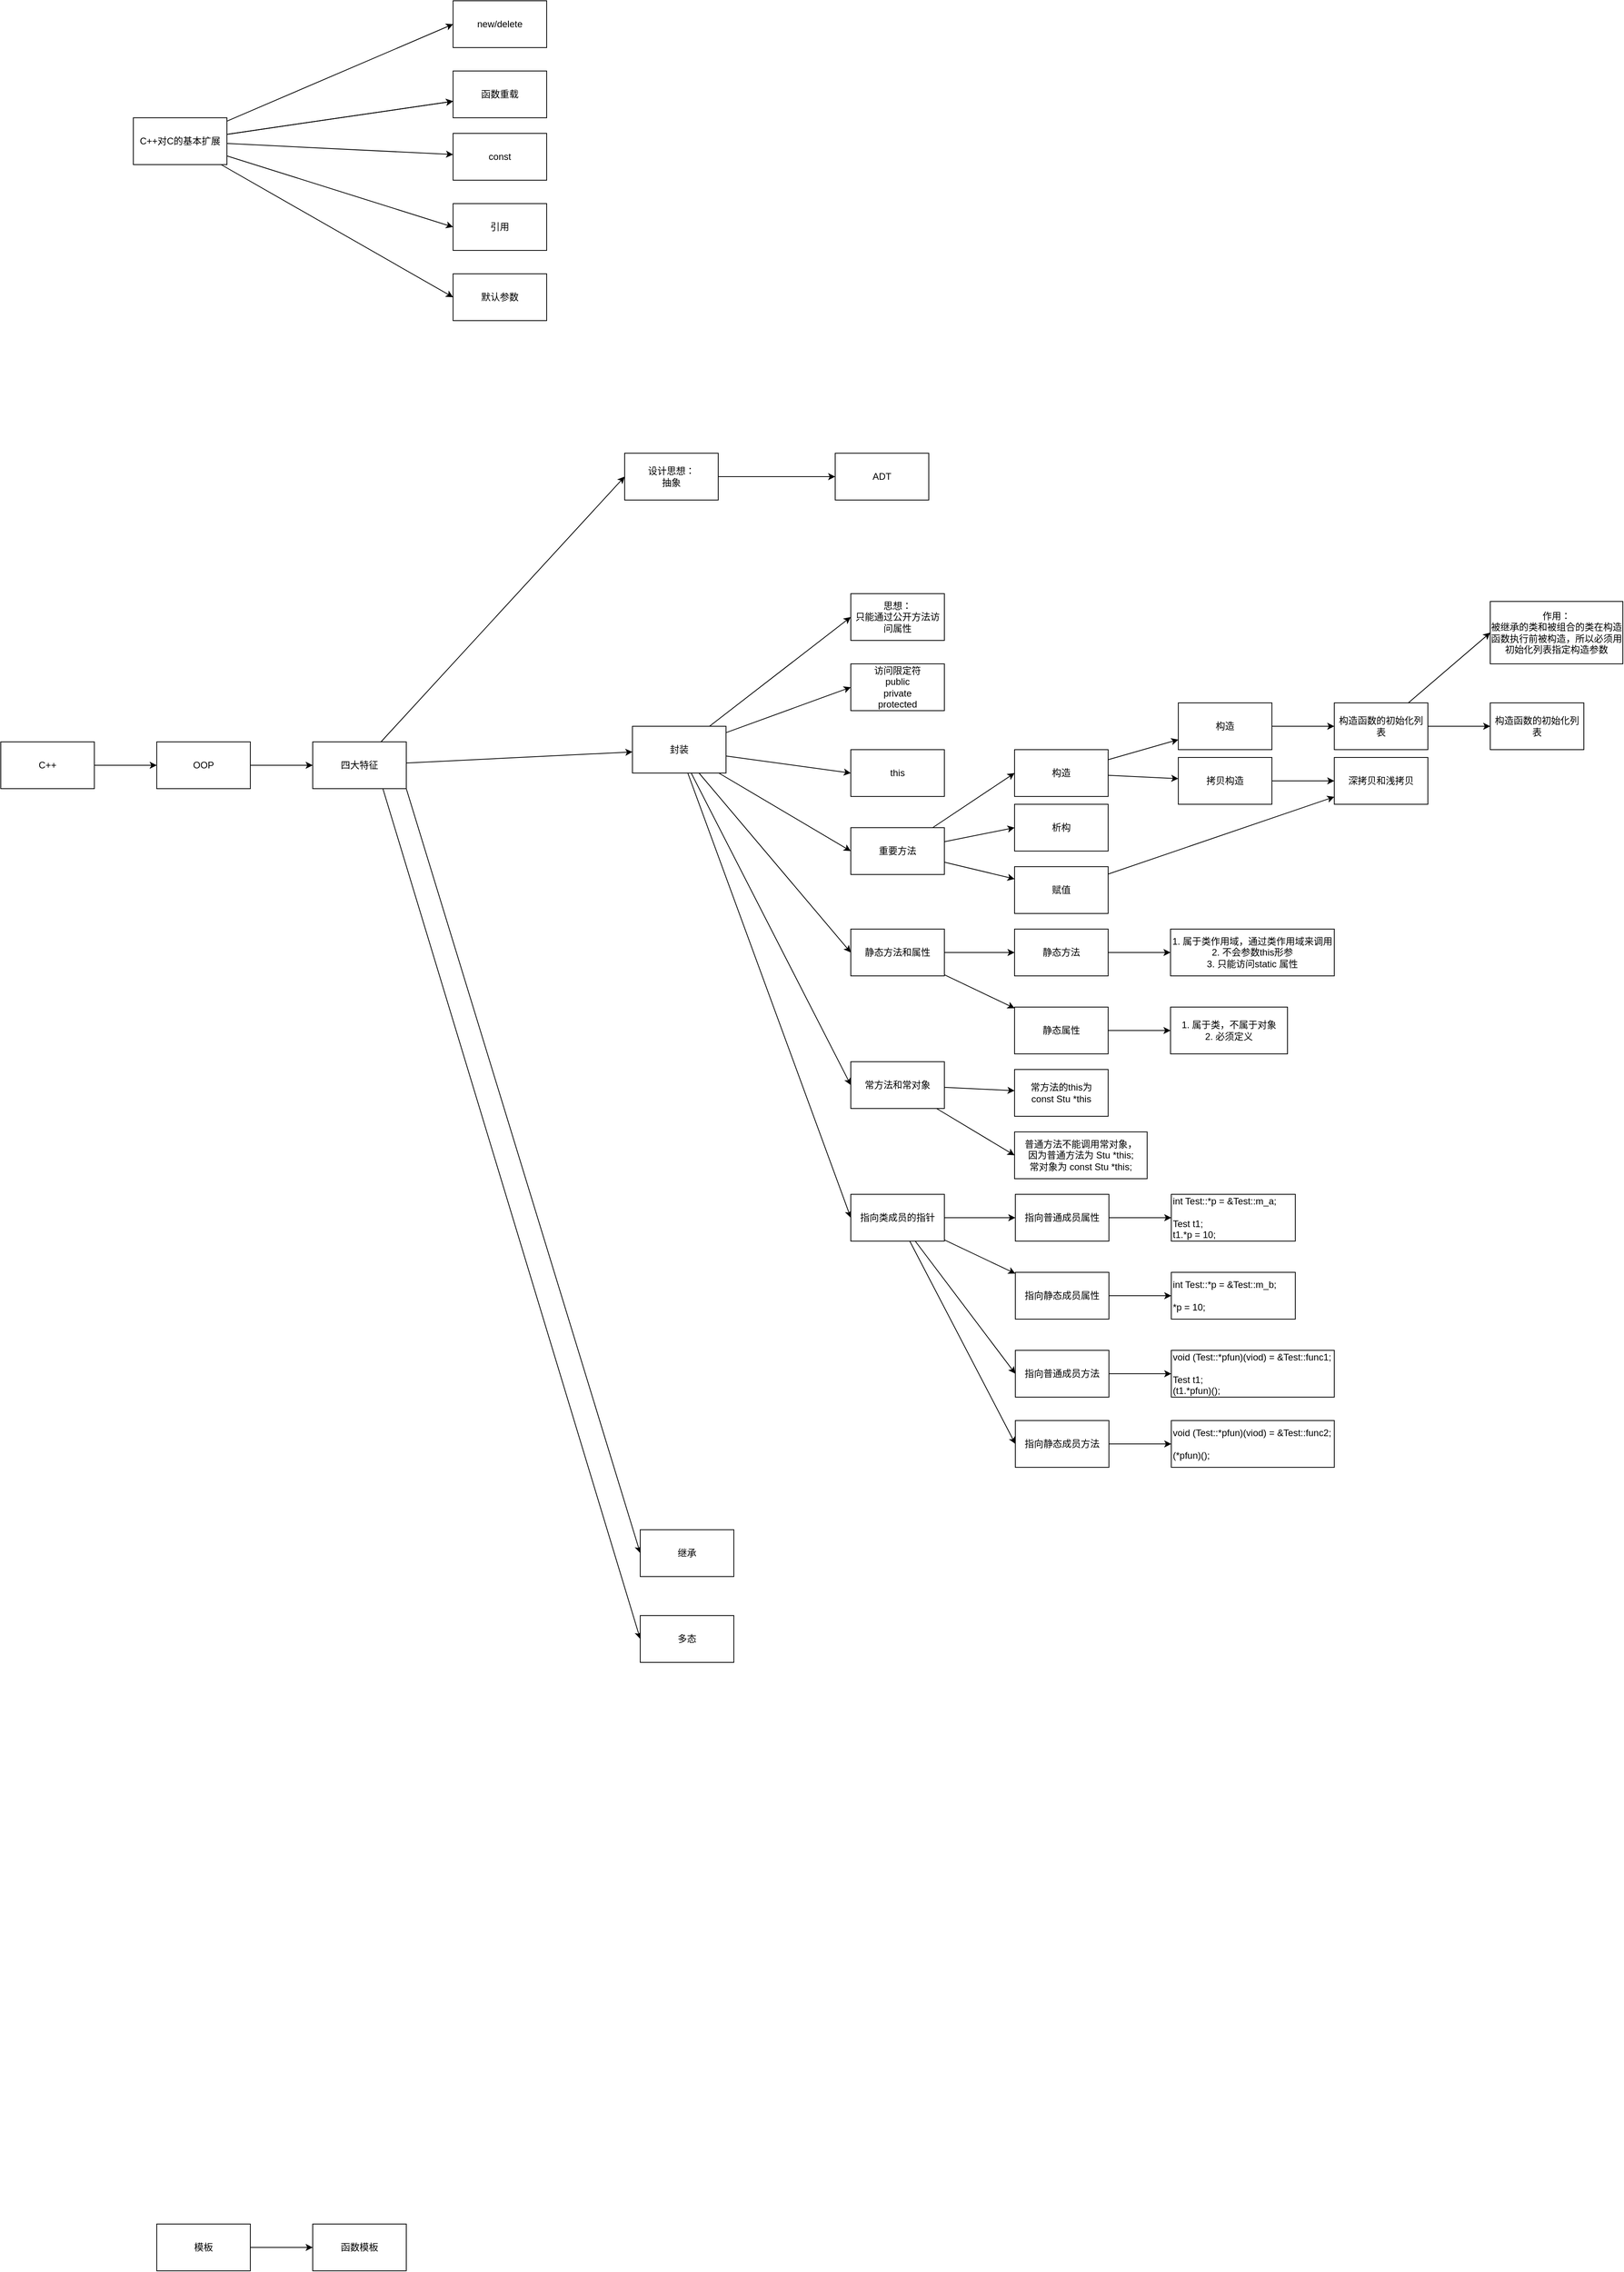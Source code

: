 <mxfile version="20.3.0" type="device"><diagram id="DjnPQWbM5K5IW1WvPu4P" name="第 1 页"><mxGraphModel dx="772" dy="1655" grid="1" gridSize="10" guides="1" tooltips="1" connect="1" arrows="1" fold="1" page="1" pageScale="1" pageWidth="827" pageHeight="1169" math="0" shadow="0"><root><mxCell id="0"/><mxCell id="1" parent="0"/><mxCell id="Xo86-TXt9yJY_8ii78-q-4" value="" style="rounded=0;orthogonalLoop=1;jettySize=auto;html=1;" edge="1" parent="1" source="Xo86-TXt9yJY_8ii78-q-1" target="Xo86-TXt9yJY_8ii78-q-3"><mxGeometry relative="1" as="geometry"/></mxCell><mxCell id="Xo86-TXt9yJY_8ii78-q-1" value="C++" style="rounded=0;whiteSpace=wrap;html=1;" vertex="1" parent="1"><mxGeometry x="80" y="280" width="120" height="60" as="geometry"/></mxCell><mxCell id="Xo86-TXt9yJY_8ii78-q-6" value="" style="rounded=0;orthogonalLoop=1;jettySize=auto;html=1;" edge="1" parent="1" source="Xo86-TXt9yJY_8ii78-q-3" target="Xo86-TXt9yJY_8ii78-q-5"><mxGeometry relative="1" as="geometry"/></mxCell><mxCell id="Xo86-TXt9yJY_8ii78-q-3" value="OOP" style="rounded=0;whiteSpace=wrap;html=1;" vertex="1" parent="1"><mxGeometry x="280" y="280" width="120" height="60" as="geometry"/></mxCell><mxCell id="Xo86-TXt9yJY_8ii78-q-8" value="" style="rounded=0;orthogonalLoop=1;jettySize=auto;html=1;entryX=0;entryY=0.5;entryDx=0;entryDy=0;" edge="1" parent="1" source="Xo86-TXt9yJY_8ii78-q-5" target="Xo86-TXt9yJY_8ii78-q-7"><mxGeometry relative="1" as="geometry"/></mxCell><mxCell id="Xo86-TXt9yJY_8ii78-q-12" value="" style="rounded=0;orthogonalLoop=1;jettySize=auto;html=1;" edge="1" parent="1" source="Xo86-TXt9yJY_8ii78-q-5" target="Xo86-TXt9yJY_8ii78-q-11"><mxGeometry relative="1" as="geometry"/></mxCell><mxCell id="Xo86-TXt9yJY_8ii78-q-14" value="" style="rounded=0;orthogonalLoop=1;jettySize=auto;html=1;entryX=0;entryY=0.5;entryDx=0;entryDy=0;exitX=1;exitY=1;exitDx=0;exitDy=0;" edge="1" parent="1" source="Xo86-TXt9yJY_8ii78-q-5" target="Xo86-TXt9yJY_8ii78-q-13"><mxGeometry relative="1" as="geometry"/></mxCell><mxCell id="Xo86-TXt9yJY_8ii78-q-16" value="" style="rounded=0;orthogonalLoop=1;jettySize=auto;html=1;entryX=0;entryY=0.5;entryDx=0;entryDy=0;exitX=0.75;exitY=1;exitDx=0;exitDy=0;" edge="1" parent="1" source="Xo86-TXt9yJY_8ii78-q-5" target="Xo86-TXt9yJY_8ii78-q-15"><mxGeometry relative="1" as="geometry"/></mxCell><mxCell id="Xo86-TXt9yJY_8ii78-q-5" value="四大特征" style="rounded=0;whiteSpace=wrap;html=1;" vertex="1" parent="1"><mxGeometry x="480" y="280" width="120" height="60" as="geometry"/></mxCell><mxCell id="Xo86-TXt9yJY_8ii78-q-18" value="" style="edgeStyle=none;rounded=0;orthogonalLoop=1;jettySize=auto;html=1;" edge="1" parent="1" source="Xo86-TXt9yJY_8ii78-q-7" target="Xo86-TXt9yJY_8ii78-q-17"><mxGeometry relative="1" as="geometry"/></mxCell><mxCell id="Xo86-TXt9yJY_8ii78-q-7" value="设计思想：&lt;br&gt;抽象" style="rounded=0;whiteSpace=wrap;html=1;" vertex="1" parent="1"><mxGeometry x="880" y="-90" width="120" height="60" as="geometry"/></mxCell><mxCell id="Xo86-TXt9yJY_8ii78-q-20" value="" style="edgeStyle=none;rounded=0;orthogonalLoop=1;jettySize=auto;html=1;entryX=0;entryY=0.5;entryDx=0;entryDy=0;" edge="1" parent="1" source="Xo86-TXt9yJY_8ii78-q-11" target="Xo86-TXt9yJY_8ii78-q-19"><mxGeometry relative="1" as="geometry"/></mxCell><mxCell id="Xo86-TXt9yJY_8ii78-q-81" style="edgeStyle=none;rounded=0;orthogonalLoop=1;jettySize=auto;html=1;entryX=0;entryY=0.5;entryDx=0;entryDy=0;" edge="1" parent="1" source="Xo86-TXt9yJY_8ii78-q-11" target="Xo86-TXt9yJY_8ii78-q-21"><mxGeometry relative="1" as="geometry"/></mxCell><mxCell id="Xo86-TXt9yJY_8ii78-q-82" style="edgeStyle=none;rounded=0;orthogonalLoop=1;jettySize=auto;html=1;entryX=0;entryY=0.5;entryDx=0;entryDy=0;" edge="1" parent="1" source="Xo86-TXt9yJY_8ii78-q-11" target="Xo86-TXt9yJY_8ii78-q-24"><mxGeometry relative="1" as="geometry"/></mxCell><mxCell id="Xo86-TXt9yJY_8ii78-q-83" style="edgeStyle=none;rounded=0;orthogonalLoop=1;jettySize=auto;html=1;entryX=0;entryY=0.5;entryDx=0;entryDy=0;" edge="1" parent="1" source="Xo86-TXt9yJY_8ii78-q-11" target="Xo86-TXt9yJY_8ii78-q-26"><mxGeometry relative="1" as="geometry"/></mxCell><mxCell id="Xo86-TXt9yJY_8ii78-q-84" style="edgeStyle=none;rounded=0;orthogonalLoop=1;jettySize=auto;html=1;entryX=0;entryY=0.5;entryDx=0;entryDy=0;" edge="1" parent="1" source="Xo86-TXt9yJY_8ii78-q-11" target="Xo86-TXt9yJY_8ii78-q-60"><mxGeometry relative="1" as="geometry"/></mxCell><mxCell id="Xo86-TXt9yJY_8ii78-q-85" style="edgeStyle=none;rounded=0;orthogonalLoop=1;jettySize=auto;html=1;entryX=0;entryY=0.5;entryDx=0;entryDy=0;" edge="1" parent="1" source="Xo86-TXt9yJY_8ii78-q-11" target="Xo86-TXt9yJY_8ii78-q-71"><mxGeometry relative="1" as="geometry"/></mxCell><mxCell id="Xo86-TXt9yJY_8ii78-q-87" value="" style="edgeStyle=none;rounded=0;orthogonalLoop=1;jettySize=auto;html=1;entryX=0;entryY=0.5;entryDx=0;entryDy=0;" edge="1" parent="1" source="Xo86-TXt9yJY_8ii78-q-11" target="Xo86-TXt9yJY_8ii78-q-86"><mxGeometry relative="1" as="geometry"/></mxCell><mxCell id="Xo86-TXt9yJY_8ii78-q-11" value="封装" style="rounded=0;whiteSpace=wrap;html=1;" vertex="1" parent="1"><mxGeometry x="890" y="260" width="120" height="60" as="geometry"/></mxCell><mxCell id="Xo86-TXt9yJY_8ii78-q-13" value="继承" style="rounded=0;whiteSpace=wrap;html=1;" vertex="1" parent="1"><mxGeometry x="900" y="1290" width="120" height="60" as="geometry"/></mxCell><mxCell id="Xo86-TXt9yJY_8ii78-q-15" value="多态" style="rounded=0;whiteSpace=wrap;html=1;" vertex="1" parent="1"><mxGeometry x="900" y="1400" width="120" height="60" as="geometry"/></mxCell><mxCell id="Xo86-TXt9yJY_8ii78-q-17" value="ADT" style="rounded=0;whiteSpace=wrap;html=1;" vertex="1" parent="1"><mxGeometry x="1150" y="-90" width="120" height="60" as="geometry"/></mxCell><mxCell id="Xo86-TXt9yJY_8ii78-q-19" value="思想：&lt;br&gt;只能通过公开方法访问属性" style="rounded=0;whiteSpace=wrap;html=1;" vertex="1" parent="1"><mxGeometry x="1170" y="90" width="120" height="60" as="geometry"/></mxCell><mxCell id="Xo86-TXt9yJY_8ii78-q-21" value="访问限定符&lt;br&gt;public&lt;br&gt;private&lt;br&gt;protected" style="rounded=0;whiteSpace=wrap;html=1;" vertex="1" parent="1"><mxGeometry x="1170" y="180" width="120" height="60" as="geometry"/></mxCell><mxCell id="Xo86-TXt9yJY_8ii78-q-24" value="this" style="rounded=0;whiteSpace=wrap;html=1;" vertex="1" parent="1"><mxGeometry x="1170" y="290" width="120" height="60" as="geometry"/></mxCell><mxCell id="Xo86-TXt9yJY_8ii78-q-29" value="" style="edgeStyle=none;rounded=0;orthogonalLoop=1;jettySize=auto;html=1;entryX=0;entryY=0.5;entryDx=0;entryDy=0;" edge="1" parent="1" source="Xo86-TXt9yJY_8ii78-q-26" target="Xo86-TXt9yJY_8ii78-q-28"><mxGeometry relative="1" as="geometry"/></mxCell><mxCell id="Xo86-TXt9yJY_8ii78-q-31" value="" style="edgeStyle=none;rounded=0;orthogonalLoop=1;jettySize=auto;html=1;entryX=0;entryY=0.5;entryDx=0;entryDy=0;" edge="1" parent="1" source="Xo86-TXt9yJY_8ii78-q-26" target="Xo86-TXt9yJY_8ii78-q-30"><mxGeometry relative="1" as="geometry"/></mxCell><mxCell id="Xo86-TXt9yJY_8ii78-q-39" value="" style="edgeStyle=none;rounded=0;orthogonalLoop=1;jettySize=auto;html=1;" edge="1" parent="1" source="Xo86-TXt9yJY_8ii78-q-26" target="Xo86-TXt9yJY_8ii78-q-38"><mxGeometry relative="1" as="geometry"/></mxCell><mxCell id="Xo86-TXt9yJY_8ii78-q-26" value="重要方法" style="rounded=0;whiteSpace=wrap;html=1;" vertex="1" parent="1"><mxGeometry x="1170" y="390" width="120" height="60" as="geometry"/></mxCell><mxCell id="Xo86-TXt9yJY_8ii78-q-33" value="" style="edgeStyle=none;rounded=0;orthogonalLoop=1;jettySize=auto;html=1;" edge="1" parent="1" source="Xo86-TXt9yJY_8ii78-q-28" target="Xo86-TXt9yJY_8ii78-q-32"><mxGeometry relative="1" as="geometry"/></mxCell><mxCell id="Xo86-TXt9yJY_8ii78-q-35" value="" style="edgeStyle=none;rounded=0;orthogonalLoop=1;jettySize=auto;html=1;" edge="1" parent="1" source="Xo86-TXt9yJY_8ii78-q-28" target="Xo86-TXt9yJY_8ii78-q-34"><mxGeometry relative="1" as="geometry"/></mxCell><mxCell id="Xo86-TXt9yJY_8ii78-q-28" value="构造" style="rounded=0;whiteSpace=wrap;html=1;" vertex="1" parent="1"><mxGeometry x="1380" y="290" width="120" height="60" as="geometry"/></mxCell><mxCell id="Xo86-TXt9yJY_8ii78-q-30" value="析构" style="rounded=0;whiteSpace=wrap;html=1;" vertex="1" parent="1"><mxGeometry x="1380" y="360" width="120" height="60" as="geometry"/></mxCell><mxCell id="Xo86-TXt9yJY_8ii78-q-55" value="" style="edgeStyle=none;rounded=0;orthogonalLoop=1;jettySize=auto;html=1;" edge="1" parent="1" source="Xo86-TXt9yJY_8ii78-q-32" target="Xo86-TXt9yJY_8ii78-q-54"><mxGeometry relative="1" as="geometry"/></mxCell><mxCell id="Xo86-TXt9yJY_8ii78-q-32" value="构造" style="rounded=0;whiteSpace=wrap;html=1;" vertex="1" parent="1"><mxGeometry x="1590" y="230" width="120" height="60" as="geometry"/></mxCell><mxCell id="Xo86-TXt9yJY_8ii78-q-37" value="" style="edgeStyle=none;rounded=0;orthogonalLoop=1;jettySize=auto;html=1;" edge="1" parent="1" source="Xo86-TXt9yJY_8ii78-q-34" target="Xo86-TXt9yJY_8ii78-q-36"><mxGeometry relative="1" as="geometry"/></mxCell><mxCell id="Xo86-TXt9yJY_8ii78-q-34" value="拷贝构造" style="rounded=0;whiteSpace=wrap;html=1;" vertex="1" parent="1"><mxGeometry x="1590" y="300" width="120" height="60" as="geometry"/></mxCell><mxCell id="Xo86-TXt9yJY_8ii78-q-36" value="深拷贝和浅拷贝" style="rounded=0;whiteSpace=wrap;html=1;" vertex="1" parent="1"><mxGeometry x="1790" y="300" width="120" height="60" as="geometry"/></mxCell><mxCell id="Xo86-TXt9yJY_8ii78-q-40" style="edgeStyle=none;rounded=0;orthogonalLoop=1;jettySize=auto;html=1;" edge="1" parent="1" source="Xo86-TXt9yJY_8ii78-q-38" target="Xo86-TXt9yJY_8ii78-q-36"><mxGeometry relative="1" as="geometry"/></mxCell><mxCell id="Xo86-TXt9yJY_8ii78-q-38" value="赋值" style="rounded=0;whiteSpace=wrap;html=1;" vertex="1" parent="1"><mxGeometry x="1380" y="440" width="120" height="60" as="geometry"/></mxCell><mxCell id="Xo86-TXt9yJY_8ii78-q-43" value="" style="edgeStyle=none;rounded=0;orthogonalLoop=1;jettySize=auto;html=1;entryX=0;entryY=0.5;entryDx=0;entryDy=0;" edge="1" parent="1" source="Xo86-TXt9yJY_8ii78-q-41" target="Xo86-TXt9yJY_8ii78-q-42"><mxGeometry relative="1" as="geometry"/></mxCell><mxCell id="Xo86-TXt9yJY_8ii78-q-45" value="" style="edgeStyle=none;rounded=0;orthogonalLoop=1;jettySize=auto;html=1;" edge="1" parent="1" source="Xo86-TXt9yJY_8ii78-q-41" target="Xo86-TXt9yJY_8ii78-q-44"><mxGeometry relative="1" as="geometry"/></mxCell><mxCell id="Xo86-TXt9yJY_8ii78-q-46" value="" style="edgeStyle=none;rounded=0;orthogonalLoop=1;jettySize=auto;html=1;" edge="1" parent="1" source="Xo86-TXt9yJY_8ii78-q-41" target="Xo86-TXt9yJY_8ii78-q-44"><mxGeometry relative="1" as="geometry"/></mxCell><mxCell id="Xo86-TXt9yJY_8ii78-q-48" value="" style="edgeStyle=none;rounded=0;orthogonalLoop=1;jettySize=auto;html=1;" edge="1" parent="1" source="Xo86-TXt9yJY_8ii78-q-41" target="Xo86-TXt9yJY_8ii78-q-47"><mxGeometry relative="1" as="geometry"/></mxCell><mxCell id="Xo86-TXt9yJY_8ii78-q-50" value="" style="edgeStyle=none;rounded=0;orthogonalLoop=1;jettySize=auto;html=1;entryX=0;entryY=0.5;entryDx=0;entryDy=0;" edge="1" parent="1" source="Xo86-TXt9yJY_8ii78-q-41" target="Xo86-TXt9yJY_8ii78-q-49"><mxGeometry relative="1" as="geometry"/></mxCell><mxCell id="Xo86-TXt9yJY_8ii78-q-52" value="" style="edgeStyle=none;rounded=0;orthogonalLoop=1;jettySize=auto;html=1;entryX=0;entryY=0.5;entryDx=0;entryDy=0;" edge="1" parent="1" source="Xo86-TXt9yJY_8ii78-q-41" target="Xo86-TXt9yJY_8ii78-q-51"><mxGeometry relative="1" as="geometry"/></mxCell><mxCell id="Xo86-TXt9yJY_8ii78-q-41" value="C++对C的基本扩展" style="rounded=0;whiteSpace=wrap;html=1;" vertex="1" parent="1"><mxGeometry x="250" y="-520" width="120" height="60" as="geometry"/></mxCell><mxCell id="Xo86-TXt9yJY_8ii78-q-42" value="new/delete" style="rounded=0;whiteSpace=wrap;html=1;" vertex="1" parent="1"><mxGeometry x="660" y="-670" width="120" height="60" as="geometry"/></mxCell><mxCell id="Xo86-TXt9yJY_8ii78-q-44" value="函数重载" style="rounded=0;whiteSpace=wrap;html=1;" vertex="1" parent="1"><mxGeometry x="660" y="-580" width="120" height="60" as="geometry"/></mxCell><mxCell id="Xo86-TXt9yJY_8ii78-q-47" value="const" style="rounded=0;whiteSpace=wrap;html=1;" vertex="1" parent="1"><mxGeometry x="660" y="-500" width="120" height="60" as="geometry"/></mxCell><mxCell id="Xo86-TXt9yJY_8ii78-q-49" value="引用" style="rounded=0;whiteSpace=wrap;html=1;" vertex="1" parent="1"><mxGeometry x="660" y="-410" width="120" height="60" as="geometry"/></mxCell><mxCell id="Xo86-TXt9yJY_8ii78-q-51" value="默认参数" style="rounded=0;whiteSpace=wrap;html=1;" vertex="1" parent="1"><mxGeometry x="660" y="-320" width="120" height="60" as="geometry"/></mxCell><mxCell id="Xo86-TXt9yJY_8ii78-q-57" value="" style="edgeStyle=none;rounded=0;orthogonalLoop=1;jettySize=auto;html=1;entryX=0;entryY=0.5;entryDx=0;entryDy=0;" edge="1" parent="1" source="Xo86-TXt9yJY_8ii78-q-54" target="Xo86-TXt9yJY_8ii78-q-56"><mxGeometry relative="1" as="geometry"/></mxCell><mxCell id="Xo86-TXt9yJY_8ii78-q-59" value="" style="edgeStyle=none;rounded=0;orthogonalLoop=1;jettySize=auto;html=1;" edge="1" parent="1" source="Xo86-TXt9yJY_8ii78-q-54" target="Xo86-TXt9yJY_8ii78-q-58"><mxGeometry relative="1" as="geometry"/></mxCell><mxCell id="Xo86-TXt9yJY_8ii78-q-54" value="构造函数的初始化列表" style="rounded=0;whiteSpace=wrap;html=1;" vertex="1" parent="1"><mxGeometry x="1790" y="230" width="120" height="60" as="geometry"/></mxCell><mxCell id="Xo86-TXt9yJY_8ii78-q-56" value="作用：&lt;br&gt;被继承的类和被组合的类在构造函数执行前被构造，所以必须用初始化列表指定构造参数" style="whiteSpace=wrap;html=1;rounded=0;" vertex="1" parent="1"><mxGeometry x="1990" y="100" width="170" height="80" as="geometry"/></mxCell><mxCell id="Xo86-TXt9yJY_8ii78-q-58" value="构造函数的初始化列表" style="rounded=0;whiteSpace=wrap;html=1;" vertex="1" parent="1"><mxGeometry x="1990" y="230" width="120" height="60" as="geometry"/></mxCell><mxCell id="Xo86-TXt9yJY_8ii78-q-63" value="" style="edgeStyle=none;rounded=0;orthogonalLoop=1;jettySize=auto;html=1;" edge="1" parent="1" source="Xo86-TXt9yJY_8ii78-q-60" target="Xo86-TXt9yJY_8ii78-q-62"><mxGeometry relative="1" as="geometry"/></mxCell><mxCell id="Xo86-TXt9yJY_8ii78-q-67" value="" style="edgeStyle=none;rounded=0;orthogonalLoop=1;jettySize=auto;html=1;" edge="1" parent="1" source="Xo86-TXt9yJY_8ii78-q-60" target="Xo86-TXt9yJY_8ii78-q-66"><mxGeometry relative="1" as="geometry"/></mxCell><mxCell id="Xo86-TXt9yJY_8ii78-q-60" value="静态方法和属性" style="rounded=0;whiteSpace=wrap;html=1;" vertex="1" parent="1"><mxGeometry x="1170" y="520" width="120" height="60" as="geometry"/></mxCell><mxCell id="Xo86-TXt9yJY_8ii78-q-65" value="" style="edgeStyle=none;rounded=0;orthogonalLoop=1;jettySize=auto;html=1;" edge="1" parent="1" source="Xo86-TXt9yJY_8ii78-q-62" target="Xo86-TXt9yJY_8ii78-q-64"><mxGeometry relative="1" as="geometry"/></mxCell><mxCell id="Xo86-TXt9yJY_8ii78-q-62" value="静态方法" style="rounded=0;whiteSpace=wrap;html=1;" vertex="1" parent="1"><mxGeometry x="1380" y="520" width="120" height="60" as="geometry"/></mxCell><mxCell id="Xo86-TXt9yJY_8ii78-q-64" value="1. 属于类作用域，通过类作用域来调用&lt;br&gt;2. 不会参数this形参&lt;br&gt;3. 只能访问static 属性" style="rounded=0;whiteSpace=wrap;html=1;" vertex="1" parent="1"><mxGeometry x="1580" y="520" width="210" height="60" as="geometry"/></mxCell><mxCell id="Xo86-TXt9yJY_8ii78-q-69" value="" style="edgeStyle=none;rounded=0;orthogonalLoop=1;jettySize=auto;html=1;" edge="1" parent="1" source="Xo86-TXt9yJY_8ii78-q-66" target="Xo86-TXt9yJY_8ii78-q-68"><mxGeometry relative="1" as="geometry"/></mxCell><mxCell id="Xo86-TXt9yJY_8ii78-q-66" value="静态属性" style="rounded=0;whiteSpace=wrap;html=1;" vertex="1" parent="1"><mxGeometry x="1380" y="620" width="120" height="60" as="geometry"/></mxCell><mxCell id="Xo86-TXt9yJY_8ii78-q-68" value="1. 属于类，不属于对象&lt;br&gt;2. 必须定义" style="rounded=0;whiteSpace=wrap;html=1;" vertex="1" parent="1"><mxGeometry x="1580" y="620" width="150" height="60" as="geometry"/></mxCell><mxCell id="Xo86-TXt9yJY_8ii78-q-74" value="" style="edgeStyle=none;rounded=0;orthogonalLoop=1;jettySize=auto;html=1;" edge="1" parent="1" source="Xo86-TXt9yJY_8ii78-q-71" target="Xo86-TXt9yJY_8ii78-q-73"><mxGeometry relative="1" as="geometry"/></mxCell><mxCell id="Xo86-TXt9yJY_8ii78-q-76" value="" style="edgeStyle=none;rounded=0;orthogonalLoop=1;jettySize=auto;html=1;entryX=0;entryY=0.5;entryDx=0;entryDy=0;" edge="1" parent="1" source="Xo86-TXt9yJY_8ii78-q-71" target="Xo86-TXt9yJY_8ii78-q-75"><mxGeometry relative="1" as="geometry"/></mxCell><mxCell id="Xo86-TXt9yJY_8ii78-q-71" value="常方法和常对象" style="rounded=0;whiteSpace=wrap;html=1;" vertex="1" parent="1"><mxGeometry x="1170" y="690" width="120" height="60" as="geometry"/></mxCell><mxCell id="Xo86-TXt9yJY_8ii78-q-73" value="常方法的this为&lt;br&gt;const Stu *this" style="rounded=0;whiteSpace=wrap;html=1;" vertex="1" parent="1"><mxGeometry x="1380" y="700" width="120" height="60" as="geometry"/></mxCell><mxCell id="Xo86-TXt9yJY_8ii78-q-75" value="普通方法不能调用常对象，&lt;br&gt;因为普通方法为 Stu *this;&lt;br&gt;常对象为 const Stu *this;" style="rounded=0;whiteSpace=wrap;html=1;" vertex="1" parent="1"><mxGeometry x="1380" y="780" width="170" height="60" as="geometry"/></mxCell><mxCell id="Xo86-TXt9yJY_8ii78-q-89" value="" style="edgeStyle=none;rounded=0;orthogonalLoop=1;jettySize=auto;html=1;" edge="1" parent="1" source="Xo86-TXt9yJY_8ii78-q-86" target="Xo86-TXt9yJY_8ii78-q-88"><mxGeometry relative="1" as="geometry"/></mxCell><mxCell id="Xo86-TXt9yJY_8ii78-q-93" value="" style="edgeStyle=none;rounded=0;orthogonalLoop=1;jettySize=auto;html=1;" edge="1" parent="1" source="Xo86-TXt9yJY_8ii78-q-86" target="Xo86-TXt9yJY_8ii78-q-92"><mxGeometry relative="1" as="geometry"/></mxCell><mxCell id="Xo86-TXt9yJY_8ii78-q-97" value="" style="edgeStyle=none;rounded=0;orthogonalLoop=1;jettySize=auto;html=1;entryX=0;entryY=0.5;entryDx=0;entryDy=0;" edge="1" parent="1" source="Xo86-TXt9yJY_8ii78-q-86" target="Xo86-TXt9yJY_8ii78-q-96"><mxGeometry relative="1" as="geometry"/></mxCell><mxCell id="Xo86-TXt9yJY_8ii78-q-101" style="edgeStyle=none;rounded=0;orthogonalLoop=1;jettySize=auto;html=1;entryX=0;entryY=0.5;entryDx=0;entryDy=0;" edge="1" parent="1" source="Xo86-TXt9yJY_8ii78-q-86" target="Xo86-TXt9yJY_8ii78-q-100"><mxGeometry relative="1" as="geometry"/></mxCell><mxCell id="Xo86-TXt9yJY_8ii78-q-86" value="指向类成员的指针" style="rounded=0;whiteSpace=wrap;html=1;" vertex="1" parent="1"><mxGeometry x="1170" y="860" width="120" height="60" as="geometry"/></mxCell><mxCell id="Xo86-TXt9yJY_8ii78-q-91" value="" style="edgeStyle=none;rounded=0;orthogonalLoop=1;jettySize=auto;html=1;" edge="1" parent="1" source="Xo86-TXt9yJY_8ii78-q-88" target="Xo86-TXt9yJY_8ii78-q-90"><mxGeometry relative="1" as="geometry"/></mxCell><mxCell id="Xo86-TXt9yJY_8ii78-q-88" value="指向普通成员属性" style="rounded=0;whiteSpace=wrap;html=1;" vertex="1" parent="1"><mxGeometry x="1381" y="860" width="120" height="60" as="geometry"/></mxCell><mxCell id="Xo86-TXt9yJY_8ii78-q-90" value="int Test::*p = &amp;amp;Test::m_a;&lt;br&gt;&lt;br&gt;Test t1;&lt;br&gt;t1.*p = 10;&amp;nbsp;" style="rounded=0;whiteSpace=wrap;html=1;align=left;" vertex="1" parent="1"><mxGeometry x="1581" y="860" width="159" height="60" as="geometry"/></mxCell><mxCell id="Xo86-TXt9yJY_8ii78-q-95" value="" style="edgeStyle=none;rounded=0;orthogonalLoop=1;jettySize=auto;html=1;" edge="1" parent="1" source="Xo86-TXt9yJY_8ii78-q-92" target="Xo86-TXt9yJY_8ii78-q-94"><mxGeometry relative="1" as="geometry"/></mxCell><mxCell id="Xo86-TXt9yJY_8ii78-q-92" value="指向静态成员属性" style="rounded=0;whiteSpace=wrap;html=1;" vertex="1" parent="1"><mxGeometry x="1381" y="960" width="120" height="60" as="geometry"/></mxCell><mxCell id="Xo86-TXt9yJY_8ii78-q-94" value="int Test::*p = &amp;amp;Test::m_b;&lt;br&gt;&lt;br&gt;&lt;div style=&quot;&quot;&gt;&lt;span style=&quot;background-color: initial;&quot;&gt;*p = 10;&lt;/span&gt;&lt;/div&gt;" style="rounded=0;whiteSpace=wrap;html=1;align=left;" vertex="1" parent="1"><mxGeometry x="1581" y="960" width="159" height="60" as="geometry"/></mxCell><mxCell id="Xo86-TXt9yJY_8ii78-q-99" value="" style="edgeStyle=none;rounded=0;orthogonalLoop=1;jettySize=auto;html=1;" edge="1" parent="1" source="Xo86-TXt9yJY_8ii78-q-96" target="Xo86-TXt9yJY_8ii78-q-98"><mxGeometry relative="1" as="geometry"/></mxCell><mxCell id="Xo86-TXt9yJY_8ii78-q-96" value="指向普通成员方法" style="rounded=0;whiteSpace=wrap;html=1;" vertex="1" parent="1"><mxGeometry x="1381" y="1060" width="120" height="60" as="geometry"/></mxCell><mxCell id="Xo86-TXt9yJY_8ii78-q-98" value="void (Test::*pfun)(viod) = &amp;amp;Test::func1;&lt;br&gt;&lt;br&gt;Test t1;&lt;br&gt;(t1.*pfun)();" style="rounded=0;whiteSpace=wrap;html=1;align=left;" vertex="1" parent="1"><mxGeometry x="1581" y="1060" width="209" height="60" as="geometry"/></mxCell><mxCell id="Xo86-TXt9yJY_8ii78-q-103" value="" style="edgeStyle=none;rounded=0;orthogonalLoop=1;jettySize=auto;html=1;" edge="1" parent="1" source="Xo86-TXt9yJY_8ii78-q-100" target="Xo86-TXt9yJY_8ii78-q-102"><mxGeometry relative="1" as="geometry"/></mxCell><mxCell id="Xo86-TXt9yJY_8ii78-q-100" value="指向静态成员方法" style="rounded=0;whiteSpace=wrap;html=1;" vertex="1" parent="1"><mxGeometry x="1381" y="1150" width="120" height="60" as="geometry"/></mxCell><mxCell id="Xo86-TXt9yJY_8ii78-q-102" value="&lt;span style=&quot;&quot;&gt;void (Test::*pfun)(viod) = &amp;amp;Test::func2;&lt;/span&gt;&lt;br style=&quot;&quot;&gt;&lt;br style=&quot;&quot;&gt;(*pfun)();" style="rounded=0;whiteSpace=wrap;html=1;align=left;" vertex="1" parent="1"><mxGeometry x="1581" y="1150" width="209" height="60" as="geometry"/></mxCell><mxCell id="Xo86-TXt9yJY_8ii78-q-107" value="" style="edgeStyle=none;rounded=0;orthogonalLoop=1;jettySize=auto;html=1;" edge="1" parent="1" source="Xo86-TXt9yJY_8ii78-q-104" target="Xo86-TXt9yJY_8ii78-q-106"><mxGeometry relative="1" as="geometry"/></mxCell><mxCell id="Xo86-TXt9yJY_8ii78-q-104" value="模板" style="rounded=0;whiteSpace=wrap;html=1;" vertex="1" parent="1"><mxGeometry x="280" y="2180" width="120" height="60" as="geometry"/></mxCell><mxCell id="Xo86-TXt9yJY_8ii78-q-106" value="函数模板" style="rounded=0;whiteSpace=wrap;html=1;" vertex="1" parent="1"><mxGeometry x="480" y="2180" width="120" height="60" as="geometry"/></mxCell></root></mxGraphModel></diagram></mxfile>